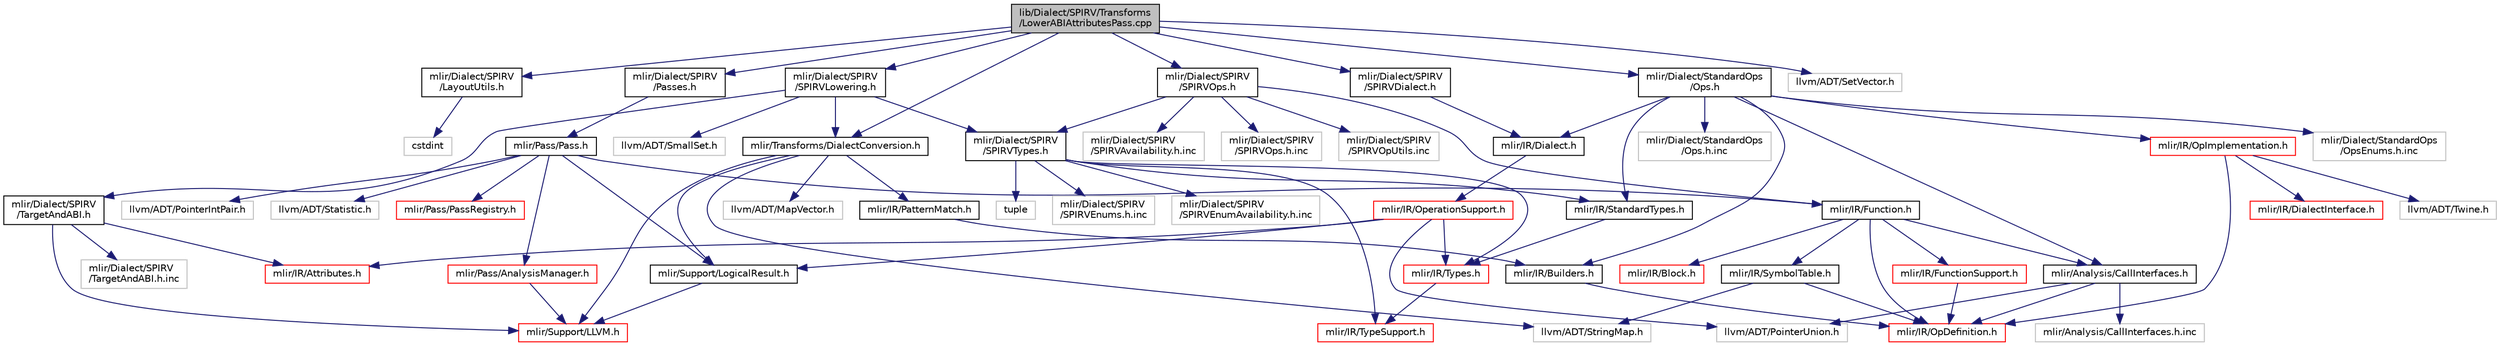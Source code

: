 digraph "lib/Dialect/SPIRV/Transforms/LowerABIAttributesPass.cpp"
{
  bgcolor="transparent";
  edge [fontname="Helvetica",fontsize="10",labelfontname="Helvetica",labelfontsize="10"];
  node [fontname="Helvetica",fontsize="10",shape=record];
  Node0 [label="lib/Dialect/SPIRV/Transforms\l/LowerABIAttributesPass.cpp",height=0.2,width=0.4,color="black", fillcolor="grey75", style="filled", fontcolor="black"];
  Node0 -> Node1 [color="midnightblue",fontsize="10",style="solid",fontname="Helvetica"];
  Node1 [label="mlir/Dialect/SPIRV\l/LayoutUtils.h",height=0.2,width=0.4,color="black",URL="$LayoutUtils_8h.html"];
  Node1 -> Node2 [color="midnightblue",fontsize="10",style="solid",fontname="Helvetica"];
  Node2 [label="cstdint",height=0.2,width=0.4,color="grey75"];
  Node0 -> Node3 [color="midnightblue",fontsize="10",style="solid",fontname="Helvetica"];
  Node3 [label="mlir/Dialect/SPIRV\l/Passes.h",height=0.2,width=0.4,color="black",URL="$Dialect_2SPIRV_2Passes_8h.html"];
  Node3 -> Node4 [color="midnightblue",fontsize="10",style="solid",fontname="Helvetica"];
  Node4 [label="mlir/Pass/Pass.h",height=0.2,width=0.4,color="black",URL="$Pass_8h.html"];
  Node4 -> Node5 [color="midnightblue",fontsize="10",style="solid",fontname="Helvetica"];
  Node5 [label="mlir/IR/Function.h",height=0.2,width=0.4,color="black",URL="$Function_8h.html"];
  Node5 -> Node6 [color="midnightblue",fontsize="10",style="solid",fontname="Helvetica"];
  Node6 [label="mlir/Analysis/CallInterfaces.h",height=0.2,width=0.4,color="black",URL="$CallInterfaces_8h.html"];
  Node6 -> Node7 [color="midnightblue",fontsize="10",style="solid",fontname="Helvetica"];
  Node7 [label="mlir/IR/OpDefinition.h",height=0.2,width=0.4,color="red",URL="$OpDefinition_8h.html"];
  Node6 -> Node40 [color="midnightblue",fontsize="10",style="solid",fontname="Helvetica"];
  Node40 [label="llvm/ADT/PointerUnion.h",height=0.2,width=0.4,color="grey75"];
  Node6 -> Node52 [color="midnightblue",fontsize="10",style="solid",fontname="Helvetica"];
  Node52 [label="mlir/Analysis/CallInterfaces.h.inc",height=0.2,width=0.4,color="grey75"];
  Node5 -> Node9 [color="midnightblue",fontsize="10",style="solid",fontname="Helvetica"];
  Node9 [label="mlir/IR/Block.h",height=0.2,width=0.4,color="red",URL="$Block_8h.html"];
  Node5 -> Node53 [color="midnightblue",fontsize="10",style="solid",fontname="Helvetica"];
  Node53 [label="mlir/IR/FunctionSupport.h",height=0.2,width=0.4,color="red",URL="$FunctionSupport_8h.html"];
  Node53 -> Node7 [color="midnightblue",fontsize="10",style="solid",fontname="Helvetica"];
  Node5 -> Node7 [color="midnightblue",fontsize="10",style="solid",fontname="Helvetica"];
  Node5 -> Node55 [color="midnightblue",fontsize="10",style="solid",fontname="Helvetica"];
  Node55 [label="mlir/IR/SymbolTable.h",height=0.2,width=0.4,color="black",URL="$SymbolTable_8h.html"];
  Node55 -> Node7 [color="midnightblue",fontsize="10",style="solid",fontname="Helvetica"];
  Node55 -> Node56 [color="midnightblue",fontsize="10",style="solid",fontname="Helvetica"];
  Node56 [label="llvm/ADT/StringMap.h",height=0.2,width=0.4,color="grey75"];
  Node4 -> Node57 [color="midnightblue",fontsize="10",style="solid",fontname="Helvetica"];
  Node57 [label="mlir/Pass/AnalysisManager.h",height=0.2,width=0.4,color="red",URL="$AnalysisManager_8h.html"];
  Node57 -> Node15 [color="midnightblue",fontsize="10",style="solid",fontname="Helvetica"];
  Node15 [label="mlir/Support/LLVM.h",height=0.2,width=0.4,color="red",URL="$LLVM_8h.html"];
  Node4 -> Node62 [color="midnightblue",fontsize="10",style="solid",fontname="Helvetica"];
  Node62 [label="mlir/Pass/PassRegistry.h",height=0.2,width=0.4,color="red",URL="$PassRegistry_8h.html"];
  Node4 -> Node22 [color="midnightblue",fontsize="10",style="solid",fontname="Helvetica"];
  Node22 [label="mlir/Support/LogicalResult.h",height=0.2,width=0.4,color="black",URL="$LogicalResult_8h.html"];
  Node22 -> Node15 [color="midnightblue",fontsize="10",style="solid",fontname="Helvetica"];
  Node4 -> Node36 [color="midnightblue",fontsize="10",style="solid",fontname="Helvetica"];
  Node36 [label="llvm/ADT/PointerIntPair.h",height=0.2,width=0.4,color="grey75"];
  Node4 -> Node66 [color="midnightblue",fontsize="10",style="solid",fontname="Helvetica"];
  Node66 [label="llvm/ADT/Statistic.h",height=0.2,width=0.4,color="grey75"];
  Node0 -> Node67 [color="midnightblue",fontsize="10",style="solid",fontname="Helvetica"];
  Node67 [label="mlir/Dialect/SPIRV\l/SPIRVDialect.h",height=0.2,width=0.4,color="black",URL="$SPIRVDialect_8h.html"];
  Node67 -> Node68 [color="midnightblue",fontsize="10",style="solid",fontname="Helvetica"];
  Node68 [label="mlir/IR/Dialect.h",height=0.2,width=0.4,color="black",URL="$IR_2Dialect_8h.html"];
  Node68 -> Node45 [color="midnightblue",fontsize="10",style="solid",fontname="Helvetica"];
  Node45 [label="mlir/IR/OperationSupport.h",height=0.2,width=0.4,color="red",URL="$OperationSupport_8h.html"];
  Node45 -> Node34 [color="midnightblue",fontsize="10",style="solid",fontname="Helvetica"];
  Node34 [label="mlir/IR/Attributes.h",height=0.2,width=0.4,color="red",URL="$Attributes_8h.html"];
  Node45 -> Node12 [color="midnightblue",fontsize="10",style="solid",fontname="Helvetica"];
  Node12 [label="mlir/IR/Types.h",height=0.2,width=0.4,color="red",URL="$Types_8h.html"];
  Node12 -> Node13 [color="midnightblue",fontsize="10",style="solid",fontname="Helvetica"];
  Node13 [label="mlir/IR/TypeSupport.h",height=0.2,width=0.4,color="red",URL="$TypeSupport_8h.html"];
  Node45 -> Node22 [color="midnightblue",fontsize="10",style="solid",fontname="Helvetica"];
  Node45 -> Node40 [color="midnightblue",fontsize="10",style="solid",fontname="Helvetica"];
  Node0 -> Node69 [color="midnightblue",fontsize="10",style="solid",fontname="Helvetica"];
  Node69 [label="mlir/Dialect/SPIRV\l/SPIRVLowering.h",height=0.2,width=0.4,color="black",URL="$SPIRVLowering_8h.html"];
  Node69 -> Node70 [color="midnightblue",fontsize="10",style="solid",fontname="Helvetica"];
  Node70 [label="mlir/Dialect/SPIRV\l/SPIRVTypes.h",height=0.2,width=0.4,color="black",URL="$SPIRVTypes_8h.html"];
  Node70 -> Node71 [color="midnightblue",fontsize="10",style="solid",fontname="Helvetica"];
  Node71 [label="mlir/IR/StandardTypes.h",height=0.2,width=0.4,color="black",URL="$StandardTypes_8h.html"];
  Node71 -> Node12 [color="midnightblue",fontsize="10",style="solid",fontname="Helvetica"];
  Node70 -> Node13 [color="midnightblue",fontsize="10",style="solid",fontname="Helvetica"];
  Node70 -> Node12 [color="midnightblue",fontsize="10",style="solid",fontname="Helvetica"];
  Node70 -> Node72 [color="midnightblue",fontsize="10",style="solid",fontname="Helvetica"];
  Node72 [label="tuple",height=0.2,width=0.4,color="grey75"];
  Node70 -> Node73 [color="midnightblue",fontsize="10",style="solid",fontname="Helvetica"];
  Node73 [label="mlir/Dialect/SPIRV\l/SPIRVEnums.h.inc",height=0.2,width=0.4,color="grey75"];
  Node70 -> Node74 [color="midnightblue",fontsize="10",style="solid",fontname="Helvetica"];
  Node74 [label="mlir/Dialect/SPIRV\l/SPIRVEnumAvailability.h.inc",height=0.2,width=0.4,color="grey75"];
  Node69 -> Node75 [color="midnightblue",fontsize="10",style="solid",fontname="Helvetica"];
  Node75 [label="mlir/Dialect/SPIRV\l/TargetAndABI.h",height=0.2,width=0.4,color="black",URL="$TargetAndABI_8h.html"];
  Node75 -> Node34 [color="midnightblue",fontsize="10",style="solid",fontname="Helvetica"];
  Node75 -> Node15 [color="midnightblue",fontsize="10",style="solid",fontname="Helvetica"];
  Node75 -> Node76 [color="midnightblue",fontsize="10",style="solid",fontname="Helvetica"];
  Node76 [label="mlir/Dialect/SPIRV\l/TargetAndABI.h.inc",height=0.2,width=0.4,color="grey75"];
  Node69 -> Node77 [color="midnightblue",fontsize="10",style="solid",fontname="Helvetica"];
  Node77 [label="mlir/Transforms/DialectConversion.h",height=0.2,width=0.4,color="black",URL="$DialectConversion_8h.html"];
  Node77 -> Node78 [color="midnightblue",fontsize="10",style="solid",fontname="Helvetica"];
  Node78 [label="mlir/IR/PatternMatch.h",height=0.2,width=0.4,color="black",URL="$PatternMatch_8h.html"];
  Node78 -> Node79 [color="midnightblue",fontsize="10",style="solid",fontname="Helvetica"];
  Node79 [label="mlir/IR/Builders.h",height=0.2,width=0.4,color="black",URL="$IR_2Builders_8h.html"];
  Node79 -> Node7 [color="midnightblue",fontsize="10",style="solid",fontname="Helvetica"];
  Node77 -> Node15 [color="midnightblue",fontsize="10",style="solid",fontname="Helvetica"];
  Node77 -> Node22 [color="midnightblue",fontsize="10",style="solid",fontname="Helvetica"];
  Node77 -> Node80 [color="midnightblue",fontsize="10",style="solid",fontname="Helvetica"];
  Node80 [label="llvm/ADT/MapVector.h",height=0.2,width=0.4,color="grey75"];
  Node77 -> Node56 [color="midnightblue",fontsize="10",style="solid",fontname="Helvetica"];
  Node69 -> Node81 [color="midnightblue",fontsize="10",style="solid",fontname="Helvetica"];
  Node81 [label="llvm/ADT/SmallSet.h",height=0.2,width=0.4,color="grey75"];
  Node0 -> Node82 [color="midnightblue",fontsize="10",style="solid",fontname="Helvetica"];
  Node82 [label="mlir/Dialect/SPIRV\l/SPIRVOps.h",height=0.2,width=0.4,color="black",URL="$SPIRVOps_8h.html"];
  Node82 -> Node70 [color="midnightblue",fontsize="10",style="solid",fontname="Helvetica"];
  Node82 -> Node5 [color="midnightblue",fontsize="10",style="solid",fontname="Helvetica"];
  Node82 -> Node83 [color="midnightblue",fontsize="10",style="solid",fontname="Helvetica"];
  Node83 [label="mlir/Dialect/SPIRV\l/SPIRVAvailability.h.inc",height=0.2,width=0.4,color="grey75"];
  Node82 -> Node84 [color="midnightblue",fontsize="10",style="solid",fontname="Helvetica"];
  Node84 [label="mlir/Dialect/SPIRV\l/SPIRVOps.h.inc",height=0.2,width=0.4,color="grey75"];
  Node82 -> Node85 [color="midnightblue",fontsize="10",style="solid",fontname="Helvetica"];
  Node85 [label="mlir/Dialect/SPIRV\l/SPIRVOpUtils.inc",height=0.2,width=0.4,color="grey75"];
  Node0 -> Node86 [color="midnightblue",fontsize="10",style="solid",fontname="Helvetica"];
  Node86 [label="mlir/Dialect/StandardOps\l/Ops.h",height=0.2,width=0.4,color="black",URL="$Ops_8h.html"];
  Node86 -> Node6 [color="midnightblue",fontsize="10",style="solid",fontname="Helvetica"];
  Node86 -> Node79 [color="midnightblue",fontsize="10",style="solid",fontname="Helvetica"];
  Node86 -> Node68 [color="midnightblue",fontsize="10",style="solid",fontname="Helvetica"];
  Node86 -> Node87 [color="midnightblue",fontsize="10",style="solid",fontname="Helvetica"];
  Node87 [label="mlir/IR/OpImplementation.h",height=0.2,width=0.4,color="red",URL="$OpImplementation_8h.html"];
  Node87 -> Node88 [color="midnightblue",fontsize="10",style="solid",fontname="Helvetica"];
  Node88 [label="mlir/IR/DialectInterface.h",height=0.2,width=0.4,color="red",URL="$DialectInterface_8h.html"];
  Node87 -> Node7 [color="midnightblue",fontsize="10",style="solid",fontname="Helvetica"];
  Node87 -> Node50 [color="midnightblue",fontsize="10",style="solid",fontname="Helvetica"];
  Node50 [label="llvm/ADT/Twine.h",height=0.2,width=0.4,color="grey75"];
  Node86 -> Node71 [color="midnightblue",fontsize="10",style="solid",fontname="Helvetica"];
  Node86 -> Node92 [color="midnightblue",fontsize="10",style="solid",fontname="Helvetica"];
  Node92 [label="mlir/Dialect/StandardOps\l/OpsEnums.h.inc",height=0.2,width=0.4,color="grey75"];
  Node86 -> Node93 [color="midnightblue",fontsize="10",style="solid",fontname="Helvetica"];
  Node93 [label="mlir/Dialect/StandardOps\l/Ops.h.inc",height=0.2,width=0.4,color="grey75"];
  Node0 -> Node77 [color="midnightblue",fontsize="10",style="solid",fontname="Helvetica"];
  Node0 -> Node94 [color="midnightblue",fontsize="10",style="solid",fontname="Helvetica"];
  Node94 [label="llvm/ADT/SetVector.h",height=0.2,width=0.4,color="grey75"];
}
